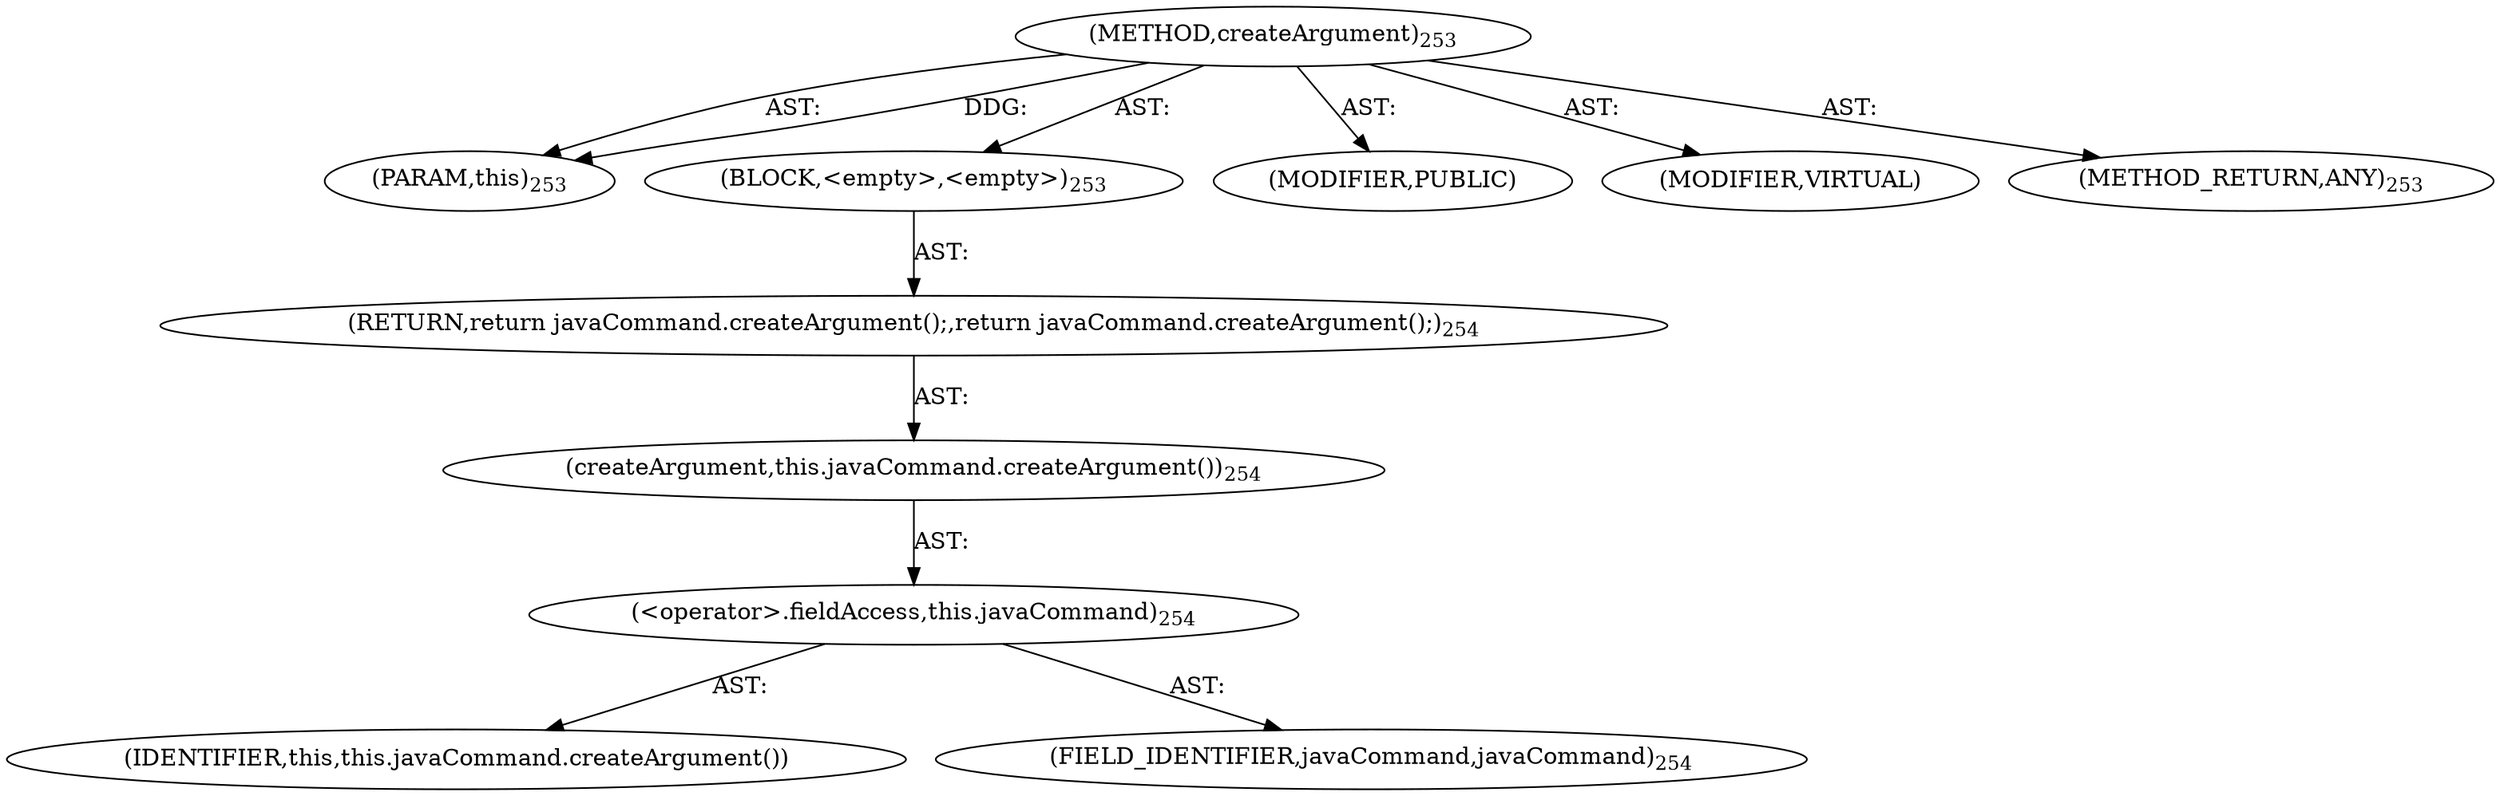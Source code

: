 digraph "createArgument" {  
"111669149706" [label = <(METHOD,createArgument)<SUB>253</SUB>> ]
"115964117013" [label = <(PARAM,this)<SUB>253</SUB>> ]
"25769803804" [label = <(BLOCK,&lt;empty&gt;,&lt;empty&gt;)<SUB>253</SUB>> ]
"146028888070" [label = <(RETURN,return javaCommand.createArgument();,return javaCommand.createArgument();)<SUB>254</SUB>> ]
"30064771219" [label = <(createArgument,this.javaCommand.createArgument())<SUB>254</SUB>> ]
"30064771220" [label = <(&lt;operator&gt;.fieldAccess,this.javaCommand)<SUB>254</SUB>> ]
"68719476866" [label = <(IDENTIFIER,this,this.javaCommand.createArgument())> ]
"55834574874" [label = <(FIELD_IDENTIFIER,javaCommand,javaCommand)<SUB>254</SUB>> ]
"133143986207" [label = <(MODIFIER,PUBLIC)> ]
"133143986208" [label = <(MODIFIER,VIRTUAL)> ]
"128849018890" [label = <(METHOD_RETURN,ANY)<SUB>253</SUB>> ]
  "111669149706" -> "115964117013"  [ label = "AST: "] 
  "111669149706" -> "25769803804"  [ label = "AST: "] 
  "111669149706" -> "133143986207"  [ label = "AST: "] 
  "111669149706" -> "133143986208"  [ label = "AST: "] 
  "111669149706" -> "128849018890"  [ label = "AST: "] 
  "25769803804" -> "146028888070"  [ label = "AST: "] 
  "146028888070" -> "30064771219"  [ label = "AST: "] 
  "30064771219" -> "30064771220"  [ label = "AST: "] 
  "30064771220" -> "68719476866"  [ label = "AST: "] 
  "30064771220" -> "55834574874"  [ label = "AST: "] 
  "111669149706" -> "115964117013"  [ label = "DDG: "] 
}
